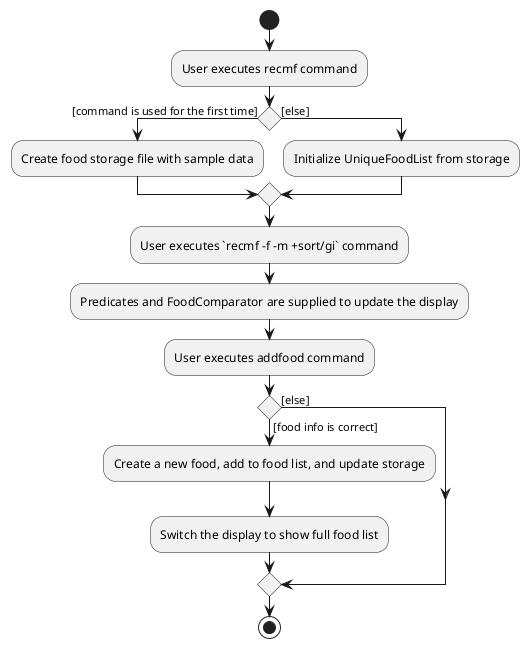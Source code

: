 @startuml
start
:User executes recmf command;

if () then ([command is used for the first time])
    :Create food storage file with sample data;
else ([else])
    :Initialize UniqueFoodList from storage;
endif
:User executes `recmf -f -m +sort/gi` command;
:Predicates and FoodComparator are supplied to update the display;
:User executes addfood command;
if () then ([food info is correct])
    :Create a new food, add to food list, and update storage;
    :Switch the display to show full food list;
else ([else])
endif
stop
@enduml
